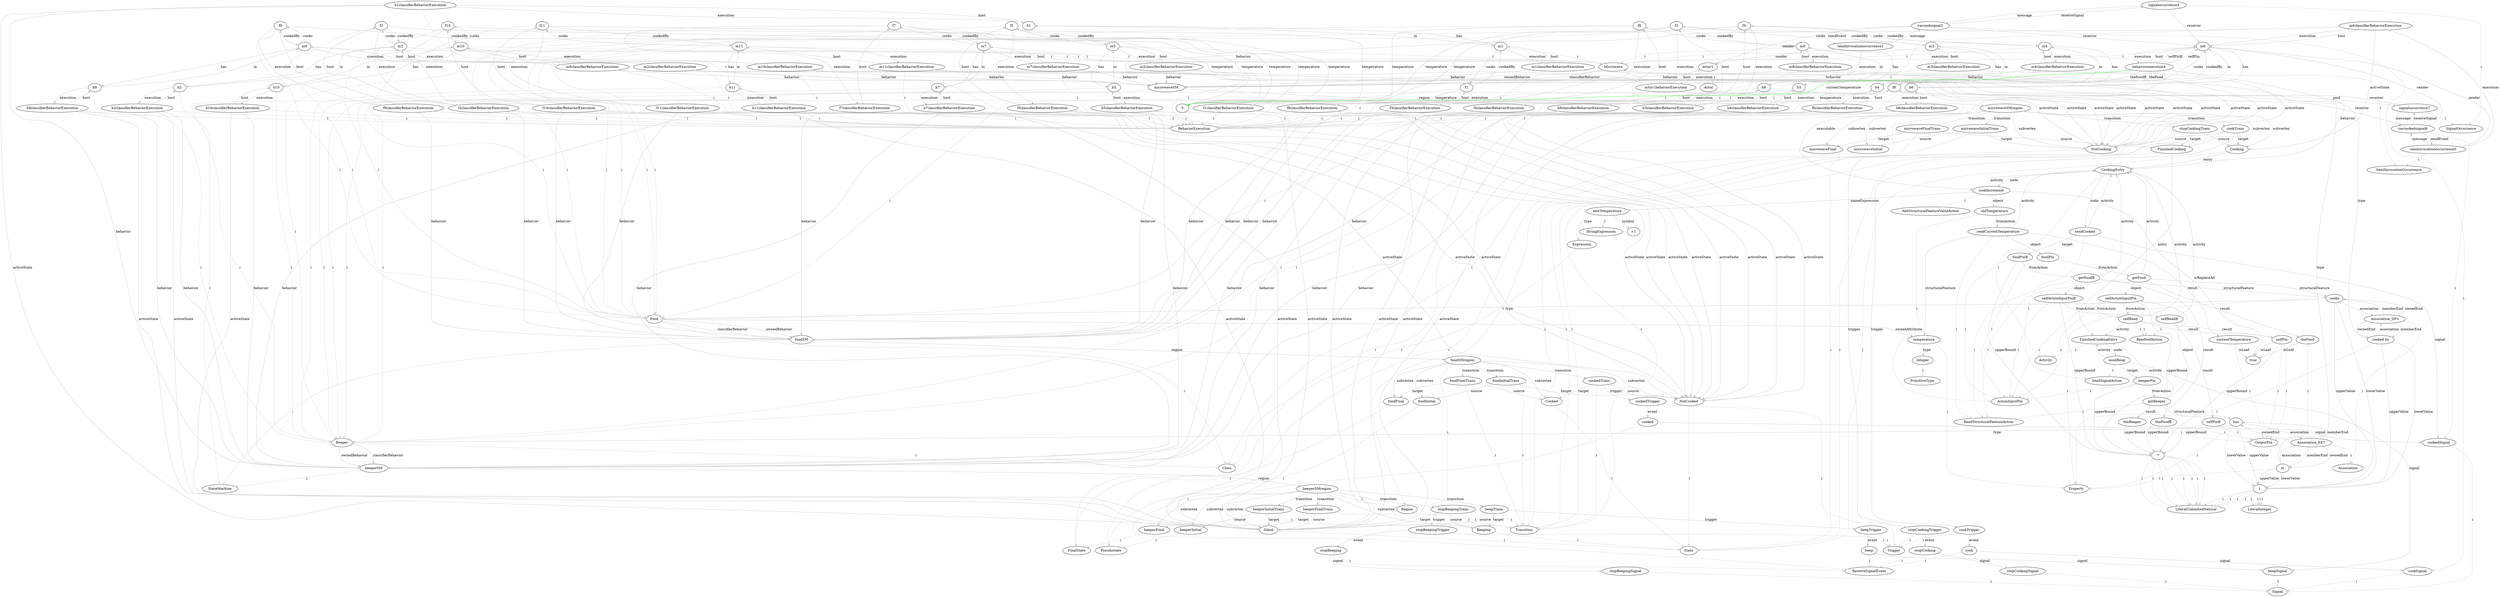 digraph umlMetamodel {
	"Food" -> "Class" [label="i", color="lightgrey"]
	"Food" -> "foodSM" [label="classifierBehavior", color="grey"]
	"Food" -> "temperature" [label="ownedAttribute", color="grey"]
	"temperature" -> "Property" [label="i", color="lightgrey"]
	"temperature" -> "Integer" [label="type", color="grey"]
	"Integer" -> "PrimitiveType" [label="i", color="lightgrey"]
	"Food" -> "foodSM" [label="ownedBehavior", color="grey"]
	"foodSM" -> "StateMachine" [label="i", color="lightgrey"]
	"foodSM" -> "foodSMregion" [label="region", color="grey"]
	"foodSMregion" -> "Region" [label="i", color="lightgrey"]
	"foodSMregion" -> "foodInitial" [label="subvertex", color="grey"]
	"foodInitial" -> "Pseudostate" [label="i", color="lightgrey"]
	"foodSMregion" -> "foodFinal" [label="subvertex", color="grey"]
	"foodFinal" -> "FinalState" [label="i", color="lightgrey"]
	"foodSMregion" -> "NotCooked" [label="subvertex", color="grey"]
	"NotCooked" -> "State" [label="i", color="lightgrey"]
	"foodSMregion" -> "Cooked" [label="subvertex", color="grey"]
	"Cooked" -> "State" [label="i", color="lightgrey"]
	"foodSMregion" -> "foodInitialTrans" [label="transition", color="grey"]
	"foodInitialTrans" -> "Transition" [label="i", color="lightgrey"]
	"foodInitialTrans" -> "foodInitial" [label="source", color="grey"]
	"foodInitialTrans" -> "NotCooked" [label="target", color="grey"]
	"foodSMregion" -> "foodFinalTrans" [label="transition", color="grey"]
	"foodFinalTrans" -> "Transition" [label="i", color="lightgrey"]
	"foodFinalTrans" -> "Cooked" [label="source", color="grey"]
	"foodFinalTrans" -> "foodFinal" [label="target", color="grey"]
	"foodSMregion" -> "cookedTrans" [label="transition", color="grey"]
	"cookedTrans" -> "Transition" [label="i", color="lightgrey"]
	"cookedTrans" -> "NotCooked" [label="source", color="grey"]
	"cookedTrans" -> "Cooked" [label="target", color="grey"]
	"cookedTrans" -> "cookedTrigger" [label="trigger", color="grey"]
	"cookedTrigger" -> "Trigger" [label="i", color="lightgrey"]
	"cookedTrigger" -> "cooked" [label="event", color="grey"]
	"Microwave" -> "Class" [label="i", color="lightgrey"]
	"Microwave" -> "microwaveSM" [label="classifierBehavior", color="grey"]
	"Microwave" -> "microwaveSM" [label="ownedBehavior", color="grey"]
	"microwaveSM" -> "StateMachine" [label="i", color="lightgrey"]
	"microwaveSM" -> "microwaveSMregion" [label="region", color="grey"]
	"microwaveSMregion" -> "Region" [label="i", color="lightgrey"]
	"microwaveSMregion" -> "microwaveInitial" [label="subvertex", color="grey"]
	"microwaveInitial" -> "Pseudostate" [label="i", color="lightgrey"]
	"microwaveSMregion" -> "microwaveFinal" [label="subvertex", color="grey"]
	"microwaveFinal" -> "FinalState" [label="i", color="lightgrey"]
	"microwaveSMregion" -> "NotCooking" [label="subvertex", color="grey"]
	"NotCooking" -> "State" [label="i", color="lightgrey"]
	"microwaveSMregion" -> "Cooking" [label="subvertex", color="grey"]
	"Cooking" -> "State" [label="i", color="lightgrey"]
	"Cooking" -> "CookingEntry" [label="entry", color="grey"]
	"CookingEntry" -> "cookIncrement" [label="node", color="grey"]
	"cookIncrement" -> "CookingEntry" [label="activity", color="grey"]
	"cookIncrement" -> "AddStructuralFeatureValueAction" [label="i", color="lightgrey"]
	"cookIncrement" -> "true" [label="isReplaceAll", color="grey"]
	"cookIncrement" -> "newTemperature" [label="nameExpression", color="grey"]
	"newTemperature" -> "StringExpression" [label="i", color="lightgrey"]
	"newTemperature" -> "+1" [label="symbol", color="grey"]
	"newTemperature" -> "Expression" [label="type", color="grey"]
	"Expression" -> "Class" [label="i", color="lightgrey"]
	"cookIncrement" -> "oldTemperature" [label="object", color="grey"]
	"oldTemperature" -> "ActionInputPin" [label="i", color="lightgrey"]
	"oldTemperature" -> "readCurrentTemperature" [label="fromAction", color="grey"]
	"readCurrentTemperature" -> "CookingEntry" [label="activity", color="grey"]
	"readCurrentTemperature" -> "ReadStructuralFeatureAction" [label="i", color="lightgrey"]
	"readCurrentTemperature" -> "temperature" [label="structuralFeature", color="grey"]
	"readCurrentTemperature" -> "foodPin" [label="object", color="grey"]
	"foodPin" -> "ActionInputPin" [label="i", color="lightgrey"]
	"foodPin" -> "getFood" [label="fromAction", color="grey"]
	"getFood" -> "CookingEntry" [label="activity", color="grey"]
	"getFood" -> "ReadStructuralFeatureAction" [label="i", color="lightgrey"]
	"getFood" -> "cooks" [label="structuralFeature", color="grey"]
	"getFood" -> "selfActionInputPin" [label="object", color="grey"]
	"selfActionInputPin" -> "ActionInputPin" [label="i", color="lightgrey"]
	"selfActionInputPin" -> "selfRead" [label="fromAction", color="grey"]
	"selfRead" -> "CookingEntry" [label="activity", color="grey"]
	"selfRead" -> "ReadSelfAction" [label="i", color="lightgrey"]
	"selfRead" -> "selfPin" [label="result", color="grey"]
	"selfPin" -> "OutputPin" [label="i", color="lightgrey"]
	"selfPin" -> "true" [label="isLeaf", color="grey"]
	"getFood" -> "theFood" [label="result", color="grey"]
	"theFood" -> "OutputPin" [label="i", color="lightgrey"]
	"theFood" -> "true" [label="isLeaf", color="grey"]
	"readCurrentTemperature" -> "currentTemperature" [label="result", color="grey"]
	"currentTemperature" -> "OutputPin" [label="i", color="lightgrey"]
	"currentTemperature" -> "true" [label="isLeaf", color="grey"]
	"CookingEntry" -> "sendCooked" [label="node", color="grey"]
	"sendCooked" -> "CookingEntry" [label="activity", color="grey"]
	"sendCooked" -> "SendSignalAction" [label="i", color="lightgrey"]
	"sendCooked" -> "cookedSignal" [label="signal", color="grey"]
	"sendCooked" -> "foodPinB" [label="target", color="grey"]
	"foodPinB" -> "ActionInputPin" [label="i", color="lightgrey"]
	"foodPinB" -> "*" [label="upperBound", color="grey"]
	"*" -> "LiteralUnlimitedNatural" [label="i", color="lightgrey"]
	"foodPinB" -> "getFoodB" [label="fromAction", color="grey"]
	"getFoodB" -> "CookingEntry" [label="activity", color="grey"]
	"getFoodB" -> "ReadStructuralFeatureAction" [label="i", color="lightgrey"]
	"getFoodB" -> "cooks" [label="structuralFeature", color="grey"]
	"getFoodB" -> "selfActionInputPinB" [label="object", color="grey"]
	"selfActionInputPinB" -> "ActionInputPin" [label="i", color="lightgrey"]
	"selfActionInputPinB" -> "*" [label="upperBound", color="grey"]
	"*" -> "LiteralUnlimitedNatural" [label="i", color="lightgrey"]
	"selfActionInputPinB" -> "selfReadB" [label="fromAction", color="grey"]
	"selfReadB" -> "CookingEntry" [label="activity", color="grey"]
	"selfReadB" -> "ReadSelfAction" [label="i", color="lightgrey"]
	"selfReadB" -> "selfPinB" [label="result", color="grey"]
	"selfPinB" -> "OutputPin" [label="i", color="lightgrey"]
	"selfPinB" -> "*" [label="upperBound", color="grey"]
	"*" -> "LiteralUnlimitedNatural" [label="i", color="lightgrey"]
	"getFoodB" -> "theFoodB" [label="result", color="grey"]
	"theFoodB" -> "OutputPin" [label="i", color="lightgrey"]
	"theFoodB" -> "*" [label="upperBound", color="grey"]
	"*" -> "LiteralUnlimitedNatural" [label="i", color="lightgrey"]
	"microwaveSMregion" -> "FinishedCooking" [label="subvertex", color="grey"]
	"FinishedCooking" -> "State" [label="i", color="lightgrey"]
	"FinishedCooking" -> "FinishedCookingEntry" [label="entry", color="grey"]
	"FinishedCookingEntry" -> "Activity" [label="i", color="lightgrey"]
	"FinishedCookingEntry" -> "sendBeep" [label="node", color="grey"]
	"sendBeep" -> "FinishedCookingEntry" [label="activity", color="grey"]
	"sendBeep" -> "SendSignalAction" [label="i", color="lightgrey"]
	"sendBeep" -> "beepSignal" [label="signal", color="grey"]
	"sendBeep" -> "beeperPin" [label="target", color="grey"]
	"beeperPin" -> "ActionInputPin" [label="i", color="lightgrey"]
	"beeperPin" -> "*" [label="upperBound", color="grey"]
	"*" -> "LiteralUnlimitedNatural" [label="i", color="lightgrey"]
	"beeperPin" -> "getBeeper" [label="fromAction", color="grey"]
	"getBeeper" -> "FinishedCookingEntry" [label="activity", color="grey"]
	"getBeeper" -> "ReadStructuralFeatureAction" [label="i", color="lightgrey"]
	"getBeeper" -> "has" [label="structuralFeature", color="grey"]
	"getBeeper" -> "selfActionInputPin" [label="object", color="grey"]
	"selfActionInputPin" -> "ActionInputPin" [label="i", color="lightgrey"]
	"selfActionInputPin" -> "*" [label="upperBound", color="grey"]
	"*" -> "LiteralUnlimitedNatural" [label="i", color="lightgrey"]
	"selfActionInputPin" -> "selfRead" [label="fromAction", color="grey"]
	"selfRead" -> "FinishedCookingEntry" [label="activity", color="grey"]
	"selfRead" -> "ReadSelfAction" [label="i", color="lightgrey"]
	"selfRead" -> "selfPin" [label="result", color="grey"]
	"selfPin" -> "OutputPin" [label="i", color="lightgrey"]
	"selfPin" -> "*" [label="upperBound", color="grey"]
	"*" -> "LiteralUnlimitedNatural" [label="i", color="lightgrey"]
	"getBeeper" -> "theBeeper" [label="result", color="grey"]
	"theBeeper" -> "OutputPin" [label="i", color="lightgrey"]
	"theBeeper" -> "*" [label="upperBound", color="grey"]
	"*" -> "LiteralUnlimitedNatural" [label="i", color="lightgrey"]
	"microwaveSMregion" -> "microwaveInitialTrans" [label="transition", color="grey"]
	"microwaveInitialTrans" -> "Transition" [label="i", color="lightgrey"]
	"microwaveInitialTrans" -> "microwaveInitial" [label="source", color="grey"]
	"microwaveInitialTrans" -> "NotCooking" [label="target", color="grey"]
	"microwaveSMregion" -> "microwaveFinalTrans" [label="transition", color="grey"]
	"microwaveFinalTrans" -> "Transition" [label="i", color="lightgrey"]
	"microwaveFinalTrans" -> "FinishedCooking" [label="source", color="grey"]
	"microwaveFinalTrans" -> "microwaveFinal" [label="target", color="grey"]
	"microwaveSMregion" -> "cookTrans" [label="transition", color="grey"]
	"cookTrans" -> "Transition" [label="i", color="lightgrey"]
	"cookTrans" -> "NotCooking" [label="source", color="grey"]
	"cookTrans" -> "Cooking" [label="target", color="grey"]
	"cookTrans" -> "cookTrigger" [label="trigger", color="grey"]
	"cookTrigger" -> "Trigger" [label="i", color="lightgrey"]
	"cookTrigger" -> "cook" [label="event", color="grey"]
	"microwaveSMregion" -> "stopCookingTrans" [label="transition", color="grey"]
	"stopCookingTrans" -> "Transition" [label="i", color="lightgrey"]
	"stopCookingTrans" -> "Cooking" [label="source", color="grey"]
	"stopCookingTrans" -> "FinishedCooking" [label="target", color="grey"]
	"stopCookingTrans" -> "stopCookingTrigger" [label="trigger", color="grey"]
	"stopCookingTrigger" -> "Trigger" [label="i", color="lightgrey"]
	"stopCookingTrigger" -> "stopCooking" [label="event", color="grey"]
	"Beeper" -> "Class" [label="i", color="lightgrey"]
	"Beeper" -> "beeperSM" [label="classifierBehavior", color="grey"]
	"Beeper" -> "beeperSM" [label="ownedBehavior", color="grey"]
	"beeperSM" -> "StateMachine" [label="i", color="lightgrey"]
	"beeperSM" -> "beeperSMregion" [label="region", color="grey"]
	"beeperSMregion" -> "Region" [label="i", color="lightgrey"]
	"beeperSMregion" -> "beeperInitial" [label="subvertex", color="grey"]
	"beeperInitial" -> "Pseudostate" [label="i", color="lightgrey"]
	"beeperSMregion" -> "beeperFinal" [label="subvertex", color="grey"]
	"beeperFinal" -> "FinalState" [label="i", color="lightgrey"]
	"beeperSMregion" -> "Silent" [label="subvertex", color="grey"]
	"Silent" -> "State" [label="i", color="lightgrey"]
	"beeperSMregion" -> "Beeping" [label="subvertex", color="grey"]
	"Beeping" -> "State" [label="i", color="lightgrey"]
	"beeperSMregion" -> "beeperInitialTrans" [label="transition", color="grey"]
	"beeperInitialTrans" -> "Transition" [label="i", color="lightgrey"]
	"beeperInitialTrans" -> "beeperInitial" [label="source", color="grey"]
	"beeperInitialTrans" -> "Silent" [label="target", color="grey"]
	"beeperSMregion" -> "beeperFinalTrans" [label="transition", color="grey"]
	"beeperFinalTrans" -> "Transition" [label="i", color="lightgrey"]
	"beeperFinalTrans" -> "Silent" [label="source", color="grey"]
	"beeperFinalTrans" -> "beeperFinal" [label="target", color="grey"]
	"beeperSMregion" -> "beepTrans" [label="transition", color="grey"]
	"beepTrans" -> "Transition" [label="i", color="lightgrey"]
	"beepTrans" -> "Silent" [label="source", color="grey"]
	"beepTrans" -> "Beeping" [label="target", color="grey"]
	"beepTrans" -> "beepTrigger" [label="trigger", color="grey"]
	"beepTrigger" -> "Trigger" [label="i", color="lightgrey"]
	"beepTrigger" -> "beep" [label="event", color="grey"]
	"beeperSMregion" -> "stopBeepingTrans" [label="transition", color="grey"]
	"stopBeepingTrans" -> "Transition" [label="i", color="lightgrey"]
	"stopBeepingTrans" -> "Beeping" [label="source", color="grey"]
	"stopBeepingTrans" -> "Silent" [label="target", color="grey"]
	"stopBeepingTrans" -> "stopBeepingTrigger" [label="trigger", color="grey"]
	"stopBeepingTrigger" -> "Trigger" [label="i", color="lightgrey"]
	"stopBeepingTrigger" -> "stopBeeping" [label="event", color="grey"]
	"cooked" -> "ReceiveSignalEvent" [label="i", color="lightgrey"]
	"cooked" -> "cookedSignal" [label="signal", color="grey"]
	"cookedSignal" -> "Signal" [label="i", color="lightgrey"]
	"stopCooking" -> "ReceiveSignalEvent" [label="i", color="lightgrey"]
	"stopCooking" -> "stopCookingSignal" [label="signal", color="grey"]
	"stopCookingSignal" -> "Signal" [label="i", color="lightgrey"]
	"cook" -> "ReceiveSignalEvent" [label="i", color="lightgrey"]
	"cook" -> "cookSignal" [label="signal", color="grey"]
	"cookSignal" -> "Signal" [label="i", color="lightgrey"]
	"stopBeeping" -> "ReceiveSignalEvent" [label="i", color="lightgrey"]
	"stopBeeping" -> "stopBeepingSignal" [label="signal", color="grey"]
	"stopBeepingSignal" -> "Signal" [label="i", color="lightgrey"]
	"beep" -> "ReceiveSignalEvent" [label="i", color="lightgrey"]
	"beep" -> "beepSignal" [label="signal", color="grey"]
	"beepSignal" -> "Signal" [label="i", color="lightgrey"]
	"Association_DP3" -> "Association" [label="i", color="lightgrey"]
	"Association_DP3" -> "cooks" [label="memberEnd", color="grey"]
	"Association_DP3" -> "cooked by" [label="memberEnd", color="grey"]
	"Association_DP3" -> "cooks" [label="ownedEnd", color="grey"]
	"cooks" -> "Property" [label="i", color="lightgrey"]
	"cooks" -> "Food" [label="type", color="grey"]
	"cooks" -> "Association_DP3" [label="association", color="grey"]
	"cooks" -> "1" [label="upperValue", color="grey"]
	"1" -> "LiteralUnlimitedNatural" [label="i", color="lightgrey"]
	"cooks" -> "1" [label="lowerValue", color="grey"]
	"1" -> "LiteralInteger" [label="i", color="lightgrey"]
	"Association_DP3" -> "cooked by" [label="ownedEnd", color="grey"]
	"cooked by" -> "Property" [label="i", color="lightgrey"]
	"cooked by" -> "Microwave" [label="type", color="grey"]
	"cooked by" -> "Association_DP3" [label="association", color="grey"]
	"cooked by" -> "1" [label="upperValue", color="grey"]
	"1" -> "LiteralUnlimitedNatural" [label="i", color="lightgrey"]
	"cooked by" -> "1" [label="lowerValue", color="grey"]
	"1" -> "LiteralInteger" [label="i", color="lightgrey"]
	"Association_EE7" -> "Association" [label="i", color="lightgrey"]
	"Association_EE7" -> "has" [label="memberEnd", color="grey"]
	"Association_EE7" -> "in" [label="memberEnd", color="grey"]
	"Association_EE7" -> "has" [label="ownedEnd", color="grey"]
	"has" -> "Property" [label="i", color="lightgrey"]
	"has" -> "Beeper" [label="type", color="grey"]
	"has" -> "Association_EE7" [label="association", color="grey"]
	"has" -> "1" [label="upperValue", color="grey"]
	"1" -> "LiteralUnlimitedNatural" [label="i", color="lightgrey"]
	"has" -> "1" [label="lowerValue", color="grey"]
	"1" -> "LiteralInteger" [label="i", color="lightgrey"]
	"Association_EE7" -> "in" [label="ownedEnd", color="grey"]
	"in" -> "Property" [label="i", color="lightgrey"]
	"in" -> "Microwave" [label="type", color="grey"]
	"in" -> "Association_EE7" [label="association", color="grey"]
	"in" -> "1" [label="upperValue", color="grey"]
	"1" -> "LiteralUnlimitedNatural" [label="i", color="lightgrey"]
	"in" -> "1" [label="lowerValue", color="grey"]
	"1" -> "LiteralInteger" [label="i", color="lightgrey"]
	"m1" -> "Microwave" [label="i", color="lightgrey"]
	"m1classifierBehaviorExecution" -> "BehaviorExecution" [label="i", color="lightgrey"]
	"m1" -> "m1classifierBehaviorExecution" [label="execution", color="grey"]
	"m1classifierBehaviorExecution" -> "m1" [label="host", color="grey"]
	"m1classifierBehaviorExecution" -> "microwaveSM" [label="behavior", color="grey"]
	"m1classifierBehaviorExecution" -> "NotCooking" [label="activeState", color="grey"]
	"f1" -> "Food" [label="i", color="lightgrey"]
	"f1classifierBehaviorExecution" -> "BehaviorExecution" [label="i", color="lightgrey"]
	"f1" -> "f1classifierBehaviorExecution" [label="execution", color="grey"]
	"f1classifierBehaviorExecution" -> "f1" [label="host", color="grey"]
	"f1classifierBehaviorExecution" -> "foodSM" [label="behavior", color="grey"]
	"f1classifierBehaviorExecution" -> "NotCooked" [label="activeState", color="grey"]
	"f1" -> "3" [label="temperature", color="grey"]
	"b1" -> "Beeper" [label="i", color="lightgrey"]
	"b1classifierBehaviorExecution" -> "BehaviorExecution" [label="i", color="lightgrey"]
	"b1" -> "b1classifierBehaviorExecution" [label="execution", color="grey"]
	"b1classifierBehaviorExecution" -> "b1" [label="host", color="grey"]
	"b1classifierBehaviorExecution" -> "beeperSM" [label="behavior", color="grey"]
	"b1classifierBehaviorExecution" -> "Silent" [label="activeState", color="grey"]
	"m1" -> "f1" [label="cooks", color="grey"]
	"f1" -> "m1" [label="cookedBy", color="grey"]
	"m1" -> "b1" [label="has", color="grey"]
	"b1" -> "m1" [label="in", color="grey"]
	"m2" -> "Microwave" [label="i", color="lightgrey"]
	"m2classifierBehaviorExecution" -> "BehaviorExecution" [label="i", color="lightgrey"]
	"m2" -> "m2classifierBehaviorExecution" [label="execution", color="grey"]
	"m2classifierBehaviorExecution" -> "m2" [label="host", color="grey"]
	"m2classifierBehaviorExecution" -> "microwaveSM" [label="behavior", color="grey"]
	"m2classifierBehaviorExecution" -> "NotCooking" [label="activeState", color="grey"]
	"f2" -> "Food" [label="i", color="lightgrey"]
	"f2classifierBehaviorExecution" -> "BehaviorExecution" [label="i", color="lightgrey"]
	"f2" -> "f2classifierBehaviorExecution" [label="execution", color="grey"]
	"f2classifierBehaviorExecution" -> "f2" [label="host", color="grey"]
	"f2classifierBehaviorExecution" -> "foodSM" [label="behavior", color="grey"]
	"f2classifierBehaviorExecution" -> "NotCooked" [label="activeState", color="grey"]
	"f2" -> "3" [label="temperature", color="grey"]
	"b2" -> "Beeper" [label="i", color="lightgrey"]
	"b2classifierBehaviorExecution" -> "BehaviorExecution" [label="i", color="lightgrey"]
	"b2" -> "b2classifierBehaviorExecution" [label="execution", color="grey"]
	"b2classifierBehaviorExecution" -> "b2" [label="host", color="grey"]
	"b2classifierBehaviorExecution" -> "beeperSM" [label="behavior", color="grey"]
	"b2classifierBehaviorExecution" -> "Silent" [label="activeState", color="grey"]
	"m2" -> "f2" [label="cooks", color="grey"]
	"f2" -> "m2" [label="cookedBy", color="grey"]
	"m2" -> "b2" [label="has", color="grey"]
	"b2" -> "m2" [label="in", color="grey"]
	"m3" -> "Microwave" [label="i", color="lightgrey"]
	"m3classifierBehaviorExecution" -> "BehaviorExecution" [label="i", color="lightgrey"]
	"m3" -> "m3classifierBehaviorExecution" [label="execution", color="grey"]
	"m3classifierBehaviorExecution" -> "m3" [label="host", color="grey"]
	"m3classifierBehaviorExecution" -> "microwaveSM" [label="behavior", color="grey"]
	"m3classifierBehaviorExecution" -> "NotCooking" [label="activeState", color="grey"]
	"f3" -> "Food" [label="i", color="lightgrey"]
	"f3classifierBehaviorExecution" -> "BehaviorExecution" [label="i", color="lightgrey"]
	"f3" -> "f3classifierBehaviorExecution" [label="execution", color="grey"]
	"f3classifierBehaviorExecution" -> "f3" [label="host", color="grey"]
	"f3classifierBehaviorExecution" -> "foodSM" [label="behavior", color="grey"]
	"f3classifierBehaviorExecution" -> "NotCooked" [label="activeState", color="grey"]
	"f3" -> "3" [label="temperature", color="grey"]
	"b3" -> "Beeper" [label="i", color="lightgrey"]
	"b3classifierBehaviorExecution" -> "BehaviorExecution" [label="i", color="lightgrey"]
	"b3" -> "b3classifierBehaviorExecution" [label="execution", color="grey"]
	"b3classifierBehaviorExecution" -> "b3" [label="host", color="grey"]
	"b3classifierBehaviorExecution" -> "beeperSM" [label="behavior", color="grey"]
	"b3classifierBehaviorExecution" -> "Silent" [label="activeState", color="grey"]
	"m3" -> "f3" [label="cooks", color="grey"]
	"f3" -> "m3" [label="cookedBy", color="grey"]
	"m3" -> "b3" [label="has", color="grey"]
	"b3" -> "m3" [label="in", color="grey"]
	"m4" -> "Microwave" [label="i", color="lightgrey"]
	"m4classifierBehaviorExecution" -> "BehaviorExecution" [label="i", color="lightgrey"]
	"m4" -> "m4classifierBehaviorExecution" [label="execution", color="grey"]
	"m4classifierBehaviorExecution" -> "m4" [label="host", color="grey"]
	"m4classifierBehaviorExecution" -> "microwaveSM" [label="behavior", color="grey"]
	"m4classifierBehaviorExecution" -> "NotCooking" [label="activeState", color="grey"]
	"f4" -> "Food" [label="i", color="lightgrey"]
	"f4classifierBehaviorExecution" -> "BehaviorExecution" [label="i", color="lightgrey"]
	"f4" -> "f4classifierBehaviorExecution" [label="execution", color="grey"]
	"f4classifierBehaviorExecution" -> "f4" [label="host", color="grey"]
	"f4classifierBehaviorExecution" -> "foodSM" [label="behavior", color="grey"]
	"f4classifierBehaviorExecution" -> "NotCooked" [label="activeState", color="grey"]
	"f4" -> "3" [label="temperature", color="grey"]
	"b4" -> "Beeper" [label="i", color="lightgrey"]
	"b4classifierBehaviorExecution" -> "BehaviorExecution" [label="i", color="lightgrey"]
	"b4" -> "b4classifierBehaviorExecution" [label="execution", color="grey"]
	"b4classifierBehaviorExecution" -> "b4" [label="host", color="grey"]
	"b4classifierBehaviorExecution" -> "beeperSM" [label="behavior", color="grey"]
	"b4classifierBehaviorExecution" -> "Silent" [label="activeState", color="grey"]
	"m4" -> "f4" [label="cooks", color="grey"]
	"f4" -> "m4" [label="cookedBy", color="grey"]
	"m4" -> "b4" [label="has", color="grey"]
	"b4" -> "m4" [label="in", color="grey"]
	"m5" -> "Microwave" [label="i", color="lightgrey"]
	"m5classifierBehaviorExecution" -> "BehaviorExecution" [label="i", color="lightgrey"]
	"m5" -> "m5classifierBehaviorExecution" [label="execution", color="grey"]
	"m5classifierBehaviorExecution" -> "m5" [label="host", color="grey"]
	"m5classifierBehaviorExecution" -> "microwaveSM" [label="behavior", color="grey"]
	"m5classifierBehaviorExecution" -> "NotCooking" [label="activeState", color="grey"]
	"f5" -> "Food" [label="i", color="lightgrey"]
	"f5classifierBehaviorExecution" -> "BehaviorExecution" [label="i", color="lightgrey"]
	"f5" -> "f5classifierBehaviorExecution" [label="execution", color="grey"]
	"f5classifierBehaviorExecution" -> "f5" [label="host", color="grey"]
	"f5classifierBehaviorExecution" -> "foodSM" [label="behavior", color="grey"]
	"f5classifierBehaviorExecution" -> "NotCooked" [label="activeState", color="grey"]
	"f5" -> "3" [label="temperature", color="grey"]
	"b5" -> "Beeper" [label="i", color="lightgrey"]
	"b5classifierBehaviorExecution" -> "BehaviorExecution" [label="i", color="lightgrey"]
	"b5" -> "b5classifierBehaviorExecution" [label="execution", color="grey"]
	"b5classifierBehaviorExecution" -> "b5" [label="host", color="grey"]
	"b5classifierBehaviorExecution" -> "beeperSM" [label="behavior", color="grey"]
	"b5classifierBehaviorExecution" -> "Silent" [label="activeState", color="grey"]
	"m5" -> "f5" [label="cooks", color="grey"]
	"f5" -> "m5" [label="cookedBy", color="grey"]
	"m5" -> "b5" [label="has", color="grey"]
	"b5" -> "m5" [label="in", color="grey"]
	"m6" -> "Microwave" [label="i", color="lightgrey"]
	"m6" -> "m6classifierBehaviorExecution" [label="execution", color="grey"]
	"m6classifierBehaviorExecution" -> "m6" [label="host", color="grey"]
	"m6classifierBehaviorExecution" -> "microwaveSM" [label="behavior", color="grey"]
	"f6" -> "Food" [label="i", color="lightgrey"]
	"f6classifierBehaviorExecution" -> "BehaviorExecution" [label="i", color="lightgrey"]
	"f6" -> "f6classifierBehaviorExecution" [label="execution", color="grey"]
	"f6classifierBehaviorExecution" -> "f6" [label="host", color="grey"]
	"f6classifierBehaviorExecution" -> "foodSM" [label="behavior", color="grey"]
	"f6classifierBehaviorExecution" -> "NotCooked" [label="activeState", color="grey"]
	"f6" -> "3" [label="temperature", color="grey"]
	"b6" -> "Beeper" [label="i", color="lightgrey"]
	"b6classifierBehaviorExecution" -> "BehaviorExecution" [label="i", color="lightgrey"]
	"b6" -> "b6classifierBehaviorExecution" [label="execution", color="grey"]
	"b6classifierBehaviorExecution" -> "b6" [label="host", color="grey"]
	"b6classifierBehaviorExecution" -> "beeperSM" [label="behavior", color="grey"]
	"b6classifierBehaviorExecution" -> "Silent" [label="activeState", color="grey"]
	"m6" -> "f6" [label="cooks", color="grey"]
	"f6" -> "m6" [label="cookedBy", color="grey"]
	"m6" -> "b6" [label="has", color="grey"]
	"b6" -> "m6" [label="in", color="grey"]
	"m7" -> "Microwave" [label="i", color="lightgrey"]
	"m7classifierBehaviorExecution" -> "BehaviorExecution" [label="i", color="lightgrey"]
	"m7" -> "m7classifierBehaviorExecution" [label="execution", color="grey"]
	"m7classifierBehaviorExecution" -> "m7" [label="host", color="grey"]
	"m7classifierBehaviorExecution" -> "microwaveSM" [label="behavior", color="grey"]
	"m7classifierBehaviorExecution" -> "NotCooking" [label="activeState", color="grey"]
	"f7" -> "Food" [label="i", color="lightgrey"]
	"f7classifierBehaviorExecution" -> "BehaviorExecution" [label="i", color="lightgrey"]
	"f7" -> "f7classifierBehaviorExecution" [label="execution", color="grey"]
	"f7classifierBehaviorExecution" -> "f7" [label="host", color="grey"]
	"f7classifierBehaviorExecution" -> "foodSM" [label="behavior", color="grey"]
	"f7classifierBehaviorExecution" -> "NotCooked" [label="activeState", color="grey"]
	"f7" -> "3" [label="temperature", color="grey"]
	"b7" -> "Beeper" [label="i", color="lightgrey"]
	"b7classifierBehaviorExecution" -> "BehaviorExecution" [label="i", color="lightgrey"]
	"b7" -> "b7classifierBehaviorExecution" [label="execution", color="grey"]
	"b7classifierBehaviorExecution" -> "b7" [label="host", color="grey"]
	"b7classifierBehaviorExecution" -> "beeperSM" [label="behavior", color="grey"]
	"b7classifierBehaviorExecution" -> "Silent" [label="activeState", color="grey"]
	"m7" -> "f7" [label="cooks", color="grey"]
	"f7" -> "m7" [label="cookedBy", color="grey"]
	"m7" -> "b7" [label="has", color="grey"]
	"b7" -> "m7" [label="in", color="grey"]
	"m8" -> "Microwave" [label="i", color="lightgrey"]
	"m8classifierBehaviorExecution" -> "BehaviorExecution" [label="i", color="lightgrey"]
	"m8" -> "m8classifierBehaviorExecution" [label="execution", color="grey"]
	"m8classifierBehaviorExecution" -> "m8" [label="host", color="grey"]
	"m8classifierBehaviorExecution" -> "microwaveSM" [label="behavior", color="grey"]
	"m8classifierBehaviorExecution" -> "NotCooking" [label="activeState", color="grey"]
	"f8" -> "Food" [label="i", color="lightgrey"]
	"f8classifierBehaviorExecution" -> "BehaviorExecution" [label="i", color="lightgrey"]
	"f8" -> "f8classifierBehaviorExecution" [label="execution", color="grey"]
	"f8classifierBehaviorExecution" -> "f8" [label="host", color="grey"]
	"f8classifierBehaviorExecution" -> "foodSM" [label="behavior", color="grey"]
	"f8classifierBehaviorExecution" -> "NotCooked" [label="activeState", color="grey"]
	"f8" -> "3" [label="temperature", color="grey"]
	"b8" -> "Beeper" [label="i", color="lightgrey"]
	"b8classifierBehaviorExecution" -> "BehaviorExecution" [label="i", color="lightgrey"]
	"b8" -> "b8classifierBehaviorExecution" [label="execution", color="grey"]
	"b8classifierBehaviorExecution" -> "b8" [label="host", color="grey"]
	"b8classifierBehaviorExecution" -> "beeperSM" [label="behavior", color="grey"]
	"b8classifierBehaviorExecution" -> "Silent" [label="activeState", color="grey"]
	"m8" -> "f8" [label="cooks", color="grey"]
	"f8" -> "m8" [label="cookedBy", color="grey"]
	"m8" -> "b8" [label="has", color="grey"]
	"b8" -> "m8" [label="in", color="grey"]
	"m9" -> "Microwave" [label="i", color="lightgrey"]
	"m9classifierBehaviorExecution" -> "BehaviorExecution" [label="i", color="lightgrey"]
	"m9" -> "m9classifierBehaviorExecution" [label="execution", color="grey"]
	"m9classifierBehaviorExecution" -> "m9" [label="host", color="grey"]
	"m9classifierBehaviorExecution" -> "microwaveSM" [label="behavior", color="grey"]
	"m9classifierBehaviorExecution" -> "NotCooking" [label="activeState", color="grey"]
	"f9" -> "Food" [label="i", color="lightgrey"]
	"f9classifierBehaviorExecution" -> "BehaviorExecution" [label="i", color="lightgrey"]
	"f9" -> "f9classifierBehaviorExecution" [label="execution", color="grey"]
	"f9classifierBehaviorExecution" -> "f9" [label="host", color="grey"]
	"f9classifierBehaviorExecution" -> "foodSM" [label="behavior", color="grey"]
	"f9classifierBehaviorExecution" -> "NotCooked" [label="activeState", color="grey"]
	"f9" -> "3" [label="temperature", color="grey"]
	"b9" -> "Beeper" [label="i", color="lightgrey"]
	"b9classifierBehaviorExecution" -> "BehaviorExecution" [label="i", color="lightgrey"]
	"b9" -> "b9classifierBehaviorExecution" [label="execution", color="grey"]
	"b9classifierBehaviorExecution" -> "b9" [label="host", color="grey"]
	"b9classifierBehaviorExecution" -> "beeperSM" [label="behavior", color="grey"]
	"b9classifierBehaviorExecution" -> "Silent" [label="activeState", color="grey"]
	"m9" -> "f9" [label="cooks", color="grey"]
	"f9" -> "m9" [label="cookedBy", color="grey"]
	"m9" -> "b9" [label="has", color="grey"]
	"b9" -> "m9" [label="in", color="grey"]
	"m10" -> "Microwave" [label="i", color="lightgrey"]
	"m10classifierBehaviorExecution" -> "BehaviorExecution" [label="i", color="lightgrey"]
	"m10" -> "m10classifierBehaviorExecution" [label="execution", color="grey"]
	"m10classifierBehaviorExecution" -> "m10" [label="host", color="grey"]
	"m10classifierBehaviorExecution" -> "microwaveSM" [label="behavior", color="grey"]
	"m10classifierBehaviorExecution" -> "NotCooking" [label="activeState", color="grey"]
	"f10" -> "Food" [label="i", color="lightgrey"]
	"f10classifierBehaviorExecution" -> "BehaviorExecution" [label="i", color="lightgrey"]
	"f10" -> "f10classifierBehaviorExecution" [label="execution", color="grey"]
	"f10classifierBehaviorExecution" -> "f10" [label="host", color="grey"]
	"f10classifierBehaviorExecution" -> "foodSM" [label="behavior", color="grey"]
	"f10classifierBehaviorExecution" -> "NotCooked" [label="activeState", color="grey"]
	"f10" -> "3" [label="temperature", color="grey"]
	"b10" -> "Beeper" [label="i", color="lightgrey"]
	"b10classifierBehaviorExecution" -> "BehaviorExecution" [label="i", color="lightgrey"]
	"b10" -> "b10classifierBehaviorExecution" [label="execution", color="grey"]
	"b10classifierBehaviorExecution" -> "b10" [label="host", color="grey"]
	"b10classifierBehaviorExecution" -> "beeperSM" [label="behavior", color="grey"]
	"b10classifierBehaviorExecution" -> "Silent" [label="activeState", color="grey"]
	"m10" -> "f10" [label="cooks", color="grey"]
	"f10" -> "m10" [label="cookedBy", color="grey"]
	"m10" -> "b10" [label="has", color="grey"]
	"b10" -> "m10" [label="in", color="grey"]
	"m11" -> "Microwave" [label="i", color="lightgrey"]
	"m11classifierBehaviorExecution" -> "BehaviorExecution" [label="i", color="lightgrey"]
	"m11" -> "m11classifierBehaviorExecution" [label="execution", color="grey"]
	"m11classifierBehaviorExecution" -> "m11" [label="host", color="grey"]
	"m11classifierBehaviorExecution" -> "microwaveSM" [label="behavior", color="grey"]
	"m11classifierBehaviorExecution" -> "NotCooking" [label="activeState", color="grey"]
	"f11" -> "Food" [label="i", color="lightgrey"]
	"f11classifierBehaviorExecution" -> "BehaviorExecution" [label="i", color="lightgrey"]
	"f11" -> "f11classifierBehaviorExecution" [label="execution", color="grey"]
	"f11classifierBehaviorExecution" -> "f11" [label="host", color="grey"]
	"f11classifierBehaviorExecution" -> "foodSM" [label="behavior", color="grey"]
	"f11classifierBehaviorExecution" -> "NotCooked" [label="activeState", color="grey"]
	"f11" -> "3" [label="temperature", color="grey"]
	"b11" -> "Beeper" [label="i", color="lightgrey"]
	"b11classifierBehaviorExecution" -> "BehaviorExecution" [label="i", color="lightgrey"]
	"b11" -> "b11classifierBehaviorExecution" [label="execution", color="grey"]
	"b11classifierBehaviorExecution" -> "b11" [label="host", color="grey"]
	"b11classifierBehaviorExecution" -> "beeperSM" [label="behavior", color="grey"]
	"b11classifierBehaviorExecution" -> "Silent" [label="activeState", color="grey"]
	"m11" -> "f11" [label="cooks", color="grey"]
	"f11" -> "m11" [label="cookedBy", color="grey"]
	"m11" -> "b11" [label="has", color="grey"]
	"b11" -> "m11" [label="in", color="grey"]
	"actor1" -> "Actor" [label="i", color="lightgrey"]
	"actor1behaviorExecution" -> "BehaviorExecution" [label="i", color="lightgrey"]
	"actor1" -> "actor1behaviorExecution" [label="execution", color="grey"]
	"actor1behaviorExecution" -> "actor1" [label="host", color="grey"]
	"sendinvocationoccurrence1" -> "SendInvocationOccurrence" [label="i", color="lightgrey"]
	"sendinvocationoccurrence1" -> "varcooksignal2" [label="message", color="grey"]
	"varcooksignal2" -> "sendinvocationoccurrence1" [label="sendEvent", color="grey"]
	"varcooksignal2" -> "signaloccurrence3" [label="receiveSignal", color="grey"]
	"signaloccurrence3" -> "varcooksignal2" [label="message", color="grey"]
	"signaloccurrence3" -> "SignalOccurrence" [label="i", color="lightgrey"]
	"varcooksignal2" -> "cookSignal" [label="i", color="lightgrey"]
	"signaloccurrence3" -> "m6" [label="receiver", color="grey"]
	"varcooksignal2" -> "actor1" [label="sender", color="grey"]
	"sendinvocationoccurrence1" -> "actor1" [label="sender", color="grey"]
	"varcooksignal2" -> "m6" [label="receiver", color="grey"]
	"sendinvocationoccurrence1" -> "actor1behaviorExecution" [label="execution", color="grey"]
	"m6classifierBehaviorExecution" -> "Cooking" [label="activeState", color="grey"]
	"behaviorexecution4" -> "CookingEntry" [label="behavior", color="grey"]
	"behaviorexecution4" -> "BehaviorExecution" [label="i", color="lightgrey"]
	"behaviorexecution4" -> "m6" [label="host", color="grey"]
	"m6" -> "behaviorexecution4" [label="execution", color="grey"]
	"behaviorexecution4" -> "cookIncrement" [label="executable", color="grey"]
	"m6classifierBehaviorExecution" -> "BehaviorExecution" [label="i", color="lightgrey"]
	"behaviorexecution4" -> "m6" [label="selfPinB", color="grey"]
	"behaviorexecution4" -> "f6" [label="theFoodB", color="grey"]
	"signaloccurrence7" -> "varcookedsignal6" [label="message", color="grey"]
	"varcookedsignal6" -> "signaloccurrence7" [label="receiveSignal", color="grey"]
	"varcookedsignal6" -> "sendinvocationoccurrence5" [label="sendEvent", color="grey"]
	"sendinvocationoccurrence5" -> "varcookedsignal6" [label="message", color="grey"]
	"signaloccurrence7" -> "SignalOccurrence" [label="i", color="lightgrey"]
	"sendinvocationoccurrence5" -> "SendInvocationOccurrence" [label="i", color="lightgrey"]
	"CookingEntry" -> "Activity" [label="i", color="lightgrey"]
	"varcookedsignal6" -> "f6" [label="receiver", color="grey"]
	"sendinvocationoccurrence5" -> "m6classifierBehaviorExecution" [label="execution", color="grey"]
	"sendinvocationoccurrence5" -> "m6" [label="sender", color="grey"]
	"f6" -> "signaloccurrence7" [label="pool", color="grey"]
	"signaloccurrence7" -> "f6" [label="receiver", color="grey"]
	"varcookedsignal6" -> "cookedSignal" [label="i", color="lightgrey"]
	"varcookedsignal6" -> "m6" [label="sender", color="grey"]
	"behaviorexecution4" -> "m6" [label="selfPin", color="grey"]
	"behaviorexecution4" -> "f6" [label="theFood", color="grey"]
	"behaviorexecution4" -> "3" [label="currentTemperature", color="green"]
}
